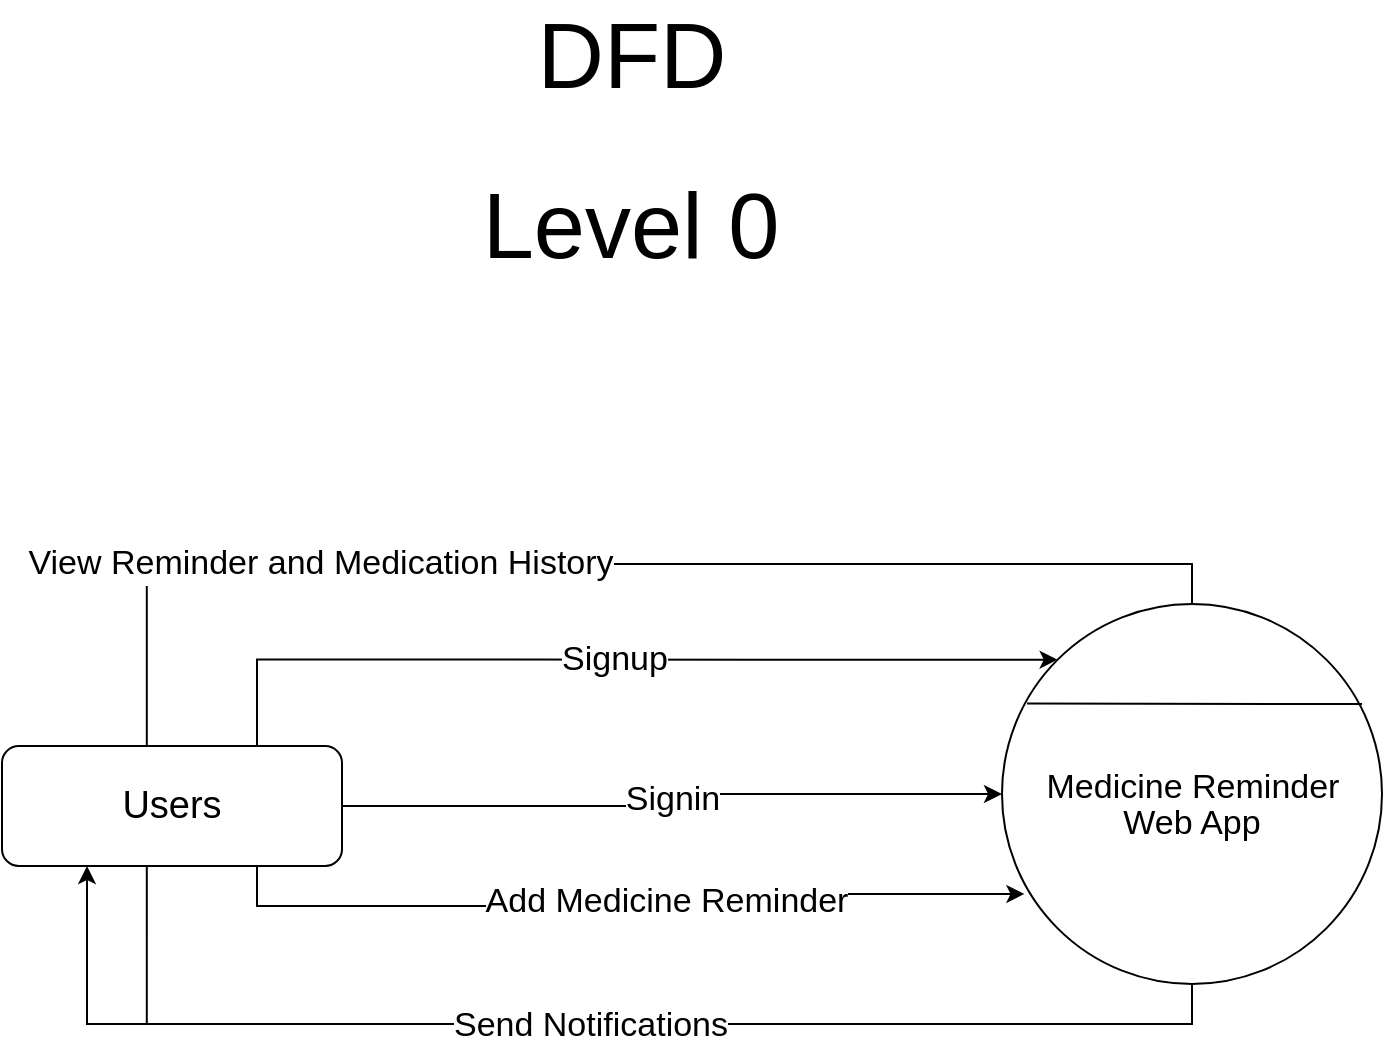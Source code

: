 <mxfile version="20.8.23" type="device" pages="2"><diagram id="5sI1UDTZdjGj_Z20cZfw" name="Page-1"><mxGraphModel dx="934" dy="511" grid="1" gridSize="10" guides="1" tooltips="1" connect="1" arrows="1" fold="1" page="1" pageScale="1" pageWidth="1169" pageHeight="827" math="0" shadow="0"><root><mxCell id="0"/><mxCell id="1" parent="0"/><mxCell id="ONp9YYcNQUU-De8KzdnM-1" value="&lt;font style=&quot;font-size: 46px&quot;&gt;DFD&lt;/font&gt;" style="text;html=1;strokeColor=none;fillColor=none;align=center;verticalAlign=middle;whiteSpace=wrap;rounded=0;" parent="1" vertex="1"><mxGeometry x="555" y="30" width="60" height="30" as="geometry"/></mxCell><mxCell id="ONp9YYcNQUU-De8KzdnM-2" value="Level 0" style="text;html=1;strokeColor=none;fillColor=none;align=center;verticalAlign=middle;whiteSpace=wrap;rounded=0;fontSize=46;" parent="1" vertex="1"><mxGeometry x="497" y="80" width="175" height="100" as="geometry"/></mxCell><mxCell id="ONp9YYcNQUU-De8KzdnM-20" value="View Reminder and Medication History" style="edgeStyle=orthogonalEdgeStyle;rounded=0;orthogonalLoop=1;jettySize=auto;html=1;exitX=0.5;exitY=0;exitDx=0;exitDy=0;entryX=0.426;entryY=-0.001;entryDx=0;entryDy=0;entryPerimeter=0;fontFamily=Helvetica;fontSize=17;" parent="1" source="ONp9YYcNQUU-De8KzdnM-5" target="ONp9YYcNQUU-De8KzdnM-6" edge="1"><mxGeometry relative="1" as="geometry"/></mxCell><mxCell id="g2e_Fn7n5L4tca4DHsiR-4" style="edgeStyle=orthogonalEdgeStyle;rounded=0;orthogonalLoop=1;jettySize=auto;html=1;exitX=0.5;exitY=1;exitDx=0;exitDy=0;entryX=0.25;entryY=1;entryDx=0;entryDy=0;" edge="1" parent="1" source="ONp9YYcNQUU-De8KzdnM-5" target="ONp9YYcNQUU-De8KzdnM-6"><mxGeometry relative="1" as="geometry"/></mxCell><mxCell id="g2e_Fn7n5L4tca4DHsiR-5" value="Send Notifications" style="edgeLabel;html=1;align=center;verticalAlign=middle;resizable=0;points=[];fontSize=17;" vertex="1" connectable="0" parent="g2e_Fn7n5L4tca4DHsiR-4"><mxGeometry x="-0.014" y="1" relative="1" as="geometry"><mxPoint as="offset"/></mxGeometry></mxCell><mxCell id="ONp9YYcNQUU-De8KzdnM-5" value="" style="ellipse;whiteSpace=wrap;html=1;aspect=fixed;fontSize=46;" parent="1" vertex="1"><mxGeometry x="770" y="319" width="190" height="190" as="geometry"/></mxCell><mxCell id="ONp9YYcNQUU-De8KzdnM-14" value="Signup" style="edgeStyle=orthogonalEdgeStyle;rounded=0;orthogonalLoop=1;jettySize=auto;html=1;exitX=0.75;exitY=0;exitDx=0;exitDy=0;entryX=0;entryY=0;entryDx=0;entryDy=0;fontFamily=Helvetica;fontSize=17;" parent="1" source="ONp9YYcNQUU-De8KzdnM-6" target="ONp9YYcNQUU-De8KzdnM-5" edge="1"><mxGeometry relative="1" as="geometry"/></mxCell><mxCell id="ONp9YYcNQUU-De8KzdnM-15" value="Signin" style="edgeStyle=orthogonalEdgeStyle;rounded=0;orthogonalLoop=1;jettySize=auto;html=1;exitX=1;exitY=0.5;exitDx=0;exitDy=0;entryX=0;entryY=0.5;entryDx=0;entryDy=0;fontFamily=Helvetica;fontSize=17;" parent="1" source="ONp9YYcNQUU-De8KzdnM-6" target="ONp9YYcNQUU-De8KzdnM-5" edge="1"><mxGeometry relative="1" as="geometry"/></mxCell><mxCell id="ONp9YYcNQUU-De8KzdnM-17" style="edgeStyle=orthogonalEdgeStyle;rounded=0;orthogonalLoop=1;jettySize=auto;html=1;exitX=0.75;exitY=1;exitDx=0;exitDy=0;entryX=0.059;entryY=0.763;entryDx=0;entryDy=0;entryPerimeter=0;fontFamily=Helvetica;fontSize=17;" parent="1" source="ONp9YYcNQUU-De8KzdnM-6" target="ONp9YYcNQUU-De8KzdnM-5" edge="1"><mxGeometry relative="1" as="geometry"/></mxCell><mxCell id="ONp9YYcNQUU-De8KzdnM-18" value="Add Medicine Reminder" style="edgeLabel;html=1;align=center;verticalAlign=middle;resizable=0;points=[];fontSize=17;fontFamily=Helvetica;" parent="ONp9YYcNQUU-De8KzdnM-17" vertex="1" connectable="0"><mxGeometry x="0.096" y="2" relative="1" as="geometry"><mxPoint as="offset"/></mxGeometry></mxCell><mxCell id="ONp9YYcNQUU-De8KzdnM-6" value="&lt;p style=&quot;font-size: 19px&quot;&gt;Users&lt;/p&gt;" style="rounded=1;whiteSpace=wrap;html=1;fontSize=46;arcSize=14;" parent="1" vertex="1"><mxGeometry x="270" y="390" width="170" height="60" as="geometry"/></mxCell><mxCell id="ONp9YYcNQUU-De8KzdnM-9" value="" style="endArrow=none;html=1;rounded=0;fontSize=46;entryX=0.066;entryY=0.262;entryDx=0;entryDy=0;entryPerimeter=0;" parent="1" target="ONp9YYcNQUU-De8KzdnM-5" edge="1"><mxGeometry width="50" height="50" relative="1" as="geometry"><mxPoint x="950" y="369" as="sourcePoint"/><mxPoint x="730" y="360" as="targetPoint"/></mxGeometry></mxCell><mxCell id="ONp9YYcNQUU-De8KzdnM-10" value="&lt;div&gt;&lt;span style=&quot;font-size: 17px&quot;&gt;Medicine Reminder&lt;/span&gt;&lt;/div&gt;" style="text;html=1;strokeColor=none;fillColor=none;align=center;verticalAlign=middle;whiteSpace=wrap;rounded=0;fontSize=46;" parent="1" vertex="1"><mxGeometry x="773.75" y="370" width="182.5" height="60" as="geometry"/></mxCell><mxCell id="ONp9YYcNQUU-De8KzdnM-11" value="Web App" style="text;html=1;strokeColor=none;fillColor=none;align=center;verticalAlign=middle;whiteSpace=wrap;rounded=0;fontFamily=Helvetica;fontSize=17;" parent="1" vertex="1"><mxGeometry x="815" y="414" width="100" height="30" as="geometry"/></mxCell></root></mxGraphModel></diagram><diagram id="eQM860447RrfTKWUwufm" name="Page-2"><mxGraphModel dx="1203" dy="665" grid="1" gridSize="10" guides="1" tooltips="1" connect="1" arrows="1" fold="1" page="1" pageScale="1" pageWidth="1169" pageHeight="827" math="0" shadow="0"><root><mxCell id="4XXo-NrIMY4qj_HdF5k1-0"/><mxCell id="4XXo-NrIMY4qj_HdF5k1-1" parent="4XXo-NrIMY4qj_HdF5k1-0"/><mxCell id="fBFcZaSeAA4B699wsGFM-6" style="edgeStyle=orthogonalEdgeStyle;rounded=0;orthogonalLoop=1;jettySize=auto;html=1;exitX=0.5;exitY=0;exitDx=0;exitDy=0;entryX=0.5;entryY=1;entryDx=0;entryDy=0;fontFamily=Helvetica;fontSize=19;" edge="1" parent="4XXo-NrIMY4qj_HdF5k1-1" source="fBFcZaSeAA4B699wsGFM-3" target="fBFcZaSeAA4B699wsGFM-4"><mxGeometry relative="1" as="geometry"/></mxCell><mxCell id="fBFcZaSeAA4B699wsGFM-11" value="Authentication Failed" style="edgeLabel;html=1;align=center;verticalAlign=middle;resizable=0;points=[];fontSize=16;fontFamily=Helvetica;" vertex="1" connectable="0" parent="fBFcZaSeAA4B699wsGFM-6"><mxGeometry x="0.209" y="-1" relative="1" as="geometry"><mxPoint y="-1" as="offset"/></mxGeometry></mxCell><mxCell id="s7CbmMujKkXBssAo_oFn-2" value="Authentication Approved" style="edgeStyle=orthogonalEdgeStyle;rounded=0;orthogonalLoop=1;jettySize=auto;html=1;exitX=1;exitY=0.5;exitDx=0;exitDy=0;entryX=0;entryY=0.5;entryDx=0;entryDy=0;fontFamily=Helvetica;fontSize=16;" edge="1" parent="4XXo-NrIMY4qj_HdF5k1-1" source="fBFcZaSeAA4B699wsGFM-3" target="s7CbmMujKkXBssAo_oFn-1"><mxGeometry x="0.046" relative="1" as="geometry"><Array as="points"><mxPoint x="350" y="590"/><mxPoint x="350" y="290"/></Array><mxPoint as="offset"/></mxGeometry></mxCell><mxCell id="fBFcZaSeAA4B699wsGFM-3" value="&lt;font style=&quot;font-size: 16px&quot;&gt;Authentication&lt;/font&gt;" style="ellipse;whiteSpace=wrap;html=1;aspect=fixed;fontFamily=Helvetica;fontSize=19;" vertex="1" parent="4XXo-NrIMY4qj_HdF5k1-1"><mxGeometry x="180" y="530" width="120" height="120" as="geometry"/></mxCell><mxCell id="fBFcZaSeAA4B699wsGFM-5" style="edgeStyle=orthogonalEdgeStyle;rounded=0;orthogonalLoop=1;jettySize=auto;html=1;exitX=0;exitY=0.5;exitDx=0;exitDy=0;entryX=0;entryY=0.5;entryDx=0;entryDy=0;fontFamily=Helvetica;fontSize=19;" edge="1" parent="4XXo-NrIMY4qj_HdF5k1-1" source="fBFcZaSeAA4B699wsGFM-4" target="fBFcZaSeAA4B699wsGFM-3"><mxGeometry relative="1" as="geometry"/></mxCell><mxCell id="fBFcZaSeAA4B699wsGFM-10" value="Signup/Signin" style="edgeLabel;html=1;align=center;verticalAlign=middle;resizable=0;points=[];fontSize=16;fontFamily=Helvetica;" vertex="1" connectable="0" parent="fBFcZaSeAA4B699wsGFM-5"><mxGeometry x="-0.23" y="-2" relative="1" as="geometry"><mxPoint y="34" as="offset"/></mxGeometry></mxCell><mxCell id="fBFcZaSeAA4B699wsGFM-4" value="&lt;font style=&quot;font-size: 17px&quot;&gt;Users&lt;/font&gt;" style="rounded=1;whiteSpace=wrap;html=1;fontFamily=Helvetica;fontSize=19;" vertex="1" parent="4XXo-NrIMY4qj_HdF5k1-1"><mxGeometry x="160" y="180" width="160" height="50" as="geometry"/></mxCell><mxCell id="fBFcZaSeAA4B699wsGFM-9" value="" style="endArrow=none;html=1;rounded=0;fontFamily=Helvetica;fontSize=19;exitX=0.07;exitY=0.228;exitDx=0;exitDy=0;entryX=0.93;entryY=0.228;entryDx=0;entryDy=0;entryPerimeter=0;exitPerimeter=0;" edge="1" parent="4XXo-NrIMY4qj_HdF5k1-1" source="fBFcZaSeAA4B699wsGFM-3" target="fBFcZaSeAA4B699wsGFM-3"><mxGeometry width="50" height="50" relative="1" as="geometry"><mxPoint x="400" y="370" as="sourcePoint"/><mxPoint x="450" y="320" as="targetPoint"/></mxGeometry></mxCell><mxCell id="fBFcZaSeAA4B699wsGFM-12" value="1.0" style="text;html=1;strokeColor=none;fillColor=none;align=center;verticalAlign=middle;whiteSpace=wrap;rounded=0;fontFamily=Helvetica;fontSize=16;" vertex="1" parent="4XXo-NrIMY4qj_HdF5k1-1"><mxGeometry x="210" y="530" width="60" height="30" as="geometry"/></mxCell><mxCell id="s7CbmMujKkXBssAo_oFn-11" value="Set Reminder" style="edgeStyle=orthogonalEdgeStyle;rounded=0;orthogonalLoop=1;jettySize=auto;html=1;exitX=1;exitY=0.5;exitDx=0;exitDy=0;entryX=0;entryY=0.5;entryDx=0;entryDy=0;fontFamily=Helvetica;fontSize=16;" edge="1" parent="4XXo-NrIMY4qj_HdF5k1-1" source="s7CbmMujKkXBssAo_oFn-1" target="s7CbmMujKkXBssAo_oFn-8"><mxGeometry relative="1" as="geometry"><Array as="points"><mxPoint x="620" y="290"/><mxPoint x="620" y="690"/></Array></mxGeometry></mxCell><mxCell id="s7CbmMujKkXBssAo_oFn-22" style="edgeStyle=orthogonalEdgeStyle;rounded=0;orthogonalLoop=1;jettySize=auto;html=1;exitX=1;exitY=1;exitDx=0;exitDy=0;fontFamily=Helvetica;fontSize=16;" edge="1" parent="4XXo-NrIMY4qj_HdF5k1-1" source="s7CbmMujKkXBssAo_oFn-1"><mxGeometry relative="1" as="geometry"><mxPoint x="531" y="610" as="targetPoint"/><Array as="points"><mxPoint x="532" y="600"/><mxPoint x="531" y="600"/></Array></mxGeometry></mxCell><mxCell id="s7CbmMujKkXBssAo_oFn-23" value="Request" style="edgeLabel;html=1;align=center;verticalAlign=middle;resizable=0;points=[];fontSize=16;fontFamily=Helvetica;" vertex="1" connectable="0" parent="s7CbmMujKkXBssAo_oFn-22"><mxGeometry x="-0.25" y="-1" relative="1" as="geometry"><mxPoint as="offset"/></mxGeometry></mxCell><mxCell id="s7CbmMujKkXBssAo_oFn-1" value="&lt;span style=&quot;font-size: 16px&quot;&gt;User Screen&lt;/span&gt;" style="ellipse;whiteSpace=wrap;html=1;aspect=fixed;fontFamily=Helvetica;fontSize=19;" vertex="1" parent="4XXo-NrIMY4qj_HdF5k1-1"><mxGeometry x="430" y="230" width="120" height="120" as="geometry"/></mxCell><mxCell id="s7CbmMujKkXBssAo_oFn-4" value="User Details" style="edgeStyle=orthogonalEdgeStyle;rounded=0;orthogonalLoop=1;jettySize=auto;html=1;exitX=0.148;exitY=-0.007;exitDx=0;exitDy=0;fontFamily=Helvetica;fontSize=16;entryX=0;entryY=1;entryDx=0;entryDy=0;exitPerimeter=0;" edge="1" parent="4XXo-NrIMY4qj_HdF5k1-1" source="s7CbmMujKkXBssAo_oFn-3" target="s7CbmMujKkXBssAo_oFn-1"><mxGeometry x="-0.067" relative="1" as="geometry"><mxPoint x="570" y="370" as="targetPoint"/><mxPoint y="1" as="offset"/></mxGeometry></mxCell><mxCell id="s7CbmMujKkXBssAo_oFn-3" value="User_info" style="shape=partialRectangle;whiteSpace=wrap;html=1;left=0;right=0;fillColor=none;fontFamily=Helvetica;fontSize=16;" vertex="1" parent="4XXo-NrIMY4qj_HdF5k1-1"><mxGeometry x="430" y="610" width="120" height="60" as="geometry"/></mxCell><mxCell id="s7CbmMujKkXBssAo_oFn-16" style="edgeStyle=orthogonalEdgeStyle;rounded=0;orthogonalLoop=1;jettySize=auto;html=1;exitX=0.5;exitY=0;exitDx=0;exitDy=0;entryX=0.5;entryY=1;entryDx=0;entryDy=0;fontFamily=Helvetica;fontSize=16;" edge="1" parent="4XXo-NrIMY4qj_HdF5k1-1" source="s7CbmMujKkXBssAo_oFn-8" target="s7CbmMujKkXBssAo_oFn-12"><mxGeometry relative="1" as="geometry"/></mxCell><mxCell id="s7CbmMujKkXBssAo_oFn-17" value="Add/Delete Medicine Reminder" style="edgeLabel;html=1;align=center;verticalAlign=middle;resizable=0;points=[];fontSize=16;fontFamily=Helvetica;" vertex="1" connectable="0" parent="s7CbmMujKkXBssAo_oFn-16"><mxGeometry x="-0.115" y="-1" relative="1" as="geometry"><mxPoint as="offset"/></mxGeometry></mxCell><mxCell id="s7CbmMujKkXBssAo_oFn-8" value="&lt;span style=&quot;font-size: 16px&quot;&gt;Set Reminder&lt;br&gt;Screen&lt;br&gt;&lt;/span&gt;" style="ellipse;whiteSpace=wrap;html=1;aspect=fixed;fontFamily=Helvetica;fontSize=19;" vertex="1" parent="4XXo-NrIMY4qj_HdF5k1-1"><mxGeometry x="720" y="630" width="120" height="120" as="geometry"/></mxCell><mxCell id="s7CbmMujKkXBssAo_oFn-19" style="edgeStyle=orthogonalEdgeStyle;rounded=0;orthogonalLoop=1;jettySize=auto;html=1;exitX=0.5;exitY=0;exitDx=0;exitDy=0;entryX=0;entryY=0.5;entryDx=0;entryDy=0;fontFamily=Helvetica;fontSize=16;" edge="1" parent="4XXo-NrIMY4qj_HdF5k1-1" source="s7CbmMujKkXBssAo_oFn-12" target="s7CbmMujKkXBssAo_oFn-18"><mxGeometry relative="1" as="geometry"/></mxCell><mxCell id="s7CbmMujKkXBssAo_oFn-12" value="Reminder_info" style="shape=partialRectangle;whiteSpace=wrap;html=1;left=0;right=0;fillColor=none;fontFamily=Helvetica;fontSize=16;" vertex="1" parent="4XXo-NrIMY4qj_HdF5k1-1"><mxGeometry x="720" y="430" width="120" height="60" as="geometry"/></mxCell><mxCell id="s7CbmMujKkXBssAo_oFn-24" value="Send Notification" style="edgeStyle=orthogonalEdgeStyle;rounded=0;orthogonalLoop=1;jettySize=auto;html=1;exitX=0;exitY=1;exitDx=0;exitDy=0;entryX=0.171;entryY=-0.039;entryDx=0;entryDy=0;entryPerimeter=0;fontFamily=Helvetica;fontSize=16;" edge="1" parent="4XXo-NrIMY4qj_HdF5k1-1" source="s7CbmMujKkXBssAo_oFn-18" target="s7CbmMujKkXBssAo_oFn-21"><mxGeometry relative="1" as="geometry"/></mxCell><mxCell id="s7CbmMujKkXBssAo_oFn-29" style="edgeStyle=orthogonalEdgeStyle;rounded=0;orthogonalLoop=1;jettySize=auto;html=1;exitX=0.5;exitY=0;exitDx=0;exitDy=0;entryX=1;entryY=0.5;entryDx=0;entryDy=0;fontFamily=Helvetica;fontSize=16;" edge="1" parent="4XXo-NrIMY4qj_HdF5k1-1" source="s7CbmMujKkXBssAo_oFn-18" target="s7CbmMujKkXBssAo_oFn-28"><mxGeometry relative="1" as="geometry"/></mxCell><mxCell id="s7CbmMujKkXBssAo_oFn-30" value="No Response" style="edgeLabel;html=1;align=center;verticalAlign=middle;resizable=0;points=[];fontSize=16;fontFamily=Helvetica;" vertex="1" connectable="0" parent="s7CbmMujKkXBssAo_oFn-29"><mxGeometry x="0.118" y="-1" relative="1" as="geometry"><mxPoint as="offset"/></mxGeometry></mxCell><mxCell id="s7CbmMujKkXBssAo_oFn-18" value="&lt;span style=&quot;font-size: 16px&quot;&gt;Notification Manager&lt;br&gt;&lt;/span&gt;" style="ellipse;whiteSpace=wrap;html=1;aspect=fixed;fontFamily=Helvetica;fontSize=19;" vertex="1" parent="4XXo-NrIMY4qj_HdF5k1-1"><mxGeometry x="950" y="250" width="120" height="120" as="geometry"/></mxCell><mxCell id="s7CbmMujKkXBssAo_oFn-25" style="edgeStyle=orthogonalEdgeStyle;rounded=0;orthogonalLoop=1;jettySize=auto;html=1;exitX=0.75;exitY=0;exitDx=0;exitDy=0;entryX=0.915;entryY=0.833;entryDx=0;entryDy=0;entryPerimeter=0;fontFamily=Helvetica;fontSize=16;" edge="1" parent="4XXo-NrIMY4qj_HdF5k1-1" source="s7CbmMujKkXBssAo_oFn-21" target="s7CbmMujKkXBssAo_oFn-18"><mxGeometry relative="1" as="geometry"/></mxCell><mxCell id="s7CbmMujKkXBssAo_oFn-26" value="Response" style="edgeLabel;html=1;align=center;verticalAlign=middle;resizable=0;points=[];fontSize=16;fontFamily=Helvetica;" vertex="1" connectable="0" parent="s7CbmMujKkXBssAo_oFn-25"><mxGeometry x="0.023" y="-1" relative="1" as="geometry"><mxPoint y="-37" as="offset"/></mxGeometry></mxCell><mxCell id="s7CbmMujKkXBssAo_oFn-21" value="&lt;font style=&quot;font-size: 17px&quot;&gt;Users&lt;/font&gt;" style="rounded=1;whiteSpace=wrap;html=1;fontFamily=Helvetica;fontSize=19;" vertex="1" parent="4XXo-NrIMY4qj_HdF5k1-1"><mxGeometry x="940" y="550" width="160" height="50" as="geometry"/></mxCell><mxCell id="s7CbmMujKkXBssAo_oFn-28" value="&lt;font style=&quot;font-size: 17px&quot;&gt;GardianUser&lt;/font&gt;" style="rounded=1;whiteSpace=wrap;html=1;fontFamily=Helvetica;fontSize=19;" vertex="1" parent="4XXo-NrIMY4qj_HdF5k1-1"><mxGeometry x="700" y="150" width="160" height="50" as="geometry"/></mxCell><mxCell id="olK_3H_lVwf8M7lxa47w-0" value="Level 1" style="text;strokeColor=none;fillColor=none;html=1;fontSize=24;fontStyle=1;verticalAlign=middle;align=center;fontFamily=Helvetica;" vertex="1" parent="4XXo-NrIMY4qj_HdF5k1-1"><mxGeometry x="535" y="40" width="100" height="40" as="geometry"/></mxCell></root></mxGraphModel></diagram></mxfile>